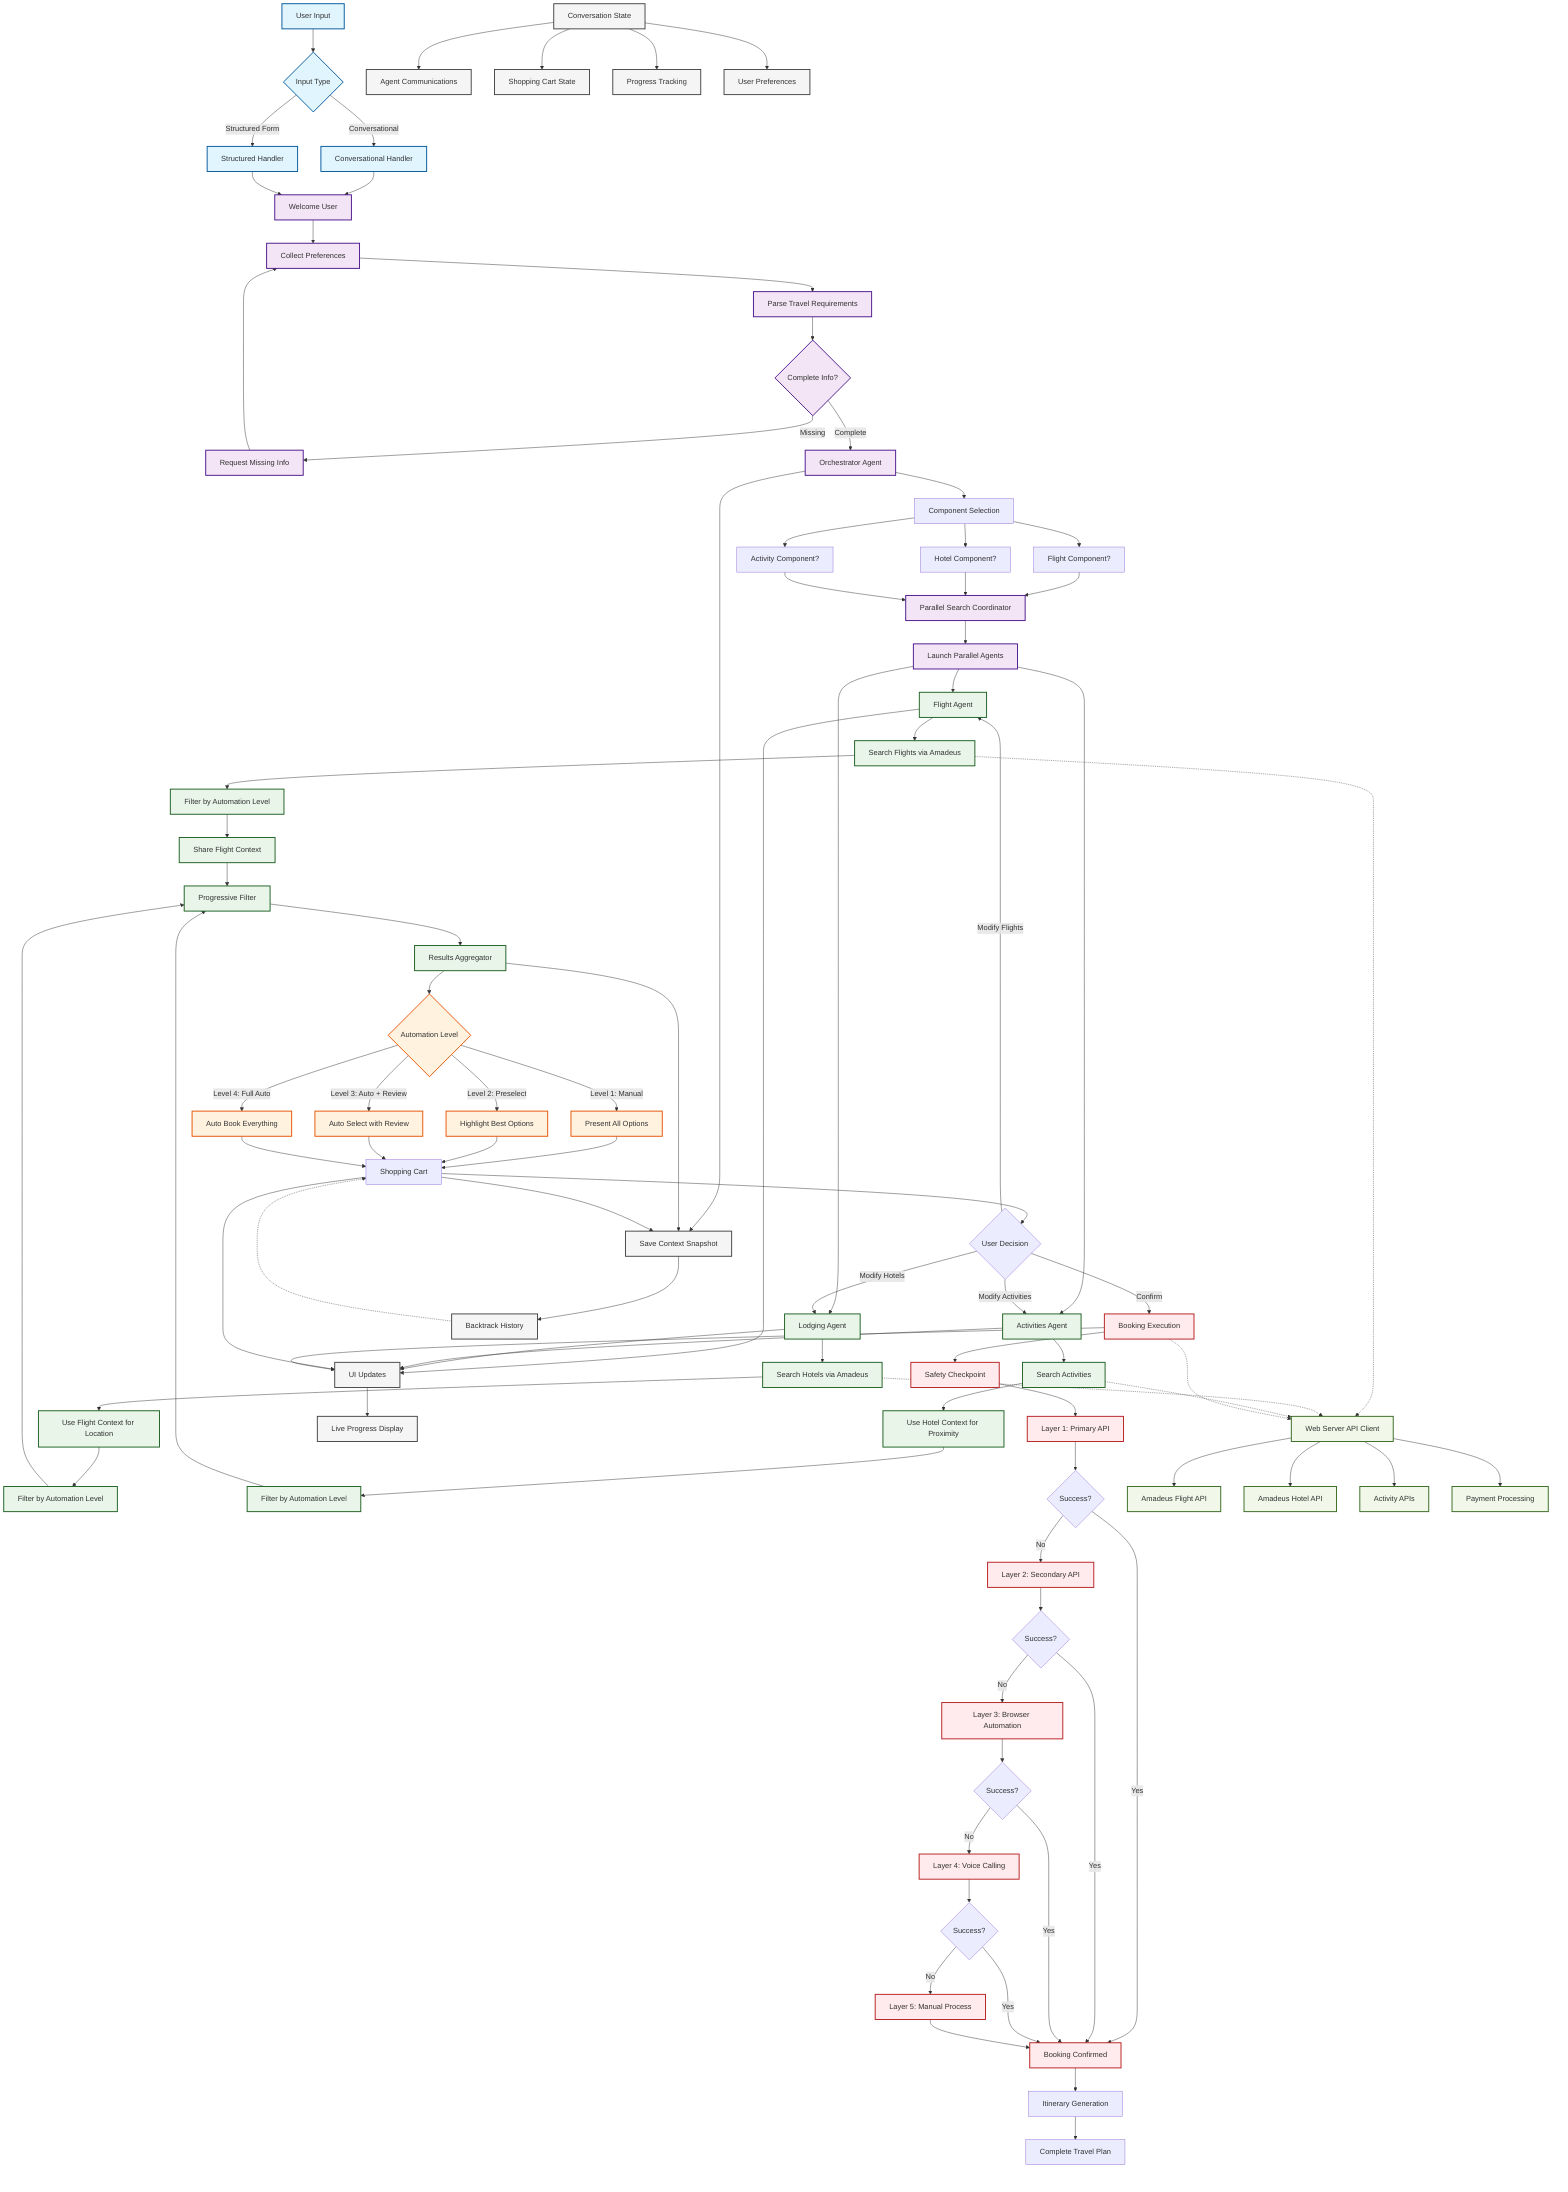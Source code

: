 graph TD
    %% User Input Entry Points
    A[User Input] --> B{Input Type}
    B -->|Conversational| C[Conversational Handler]
    B -->|Structured Form| D[Structured Handler]
    
    %% Initial Processing
    C --> E[Welcome User]
    D --> E
    E --> F[Collect Preferences]
    F --> G[Parse Travel Requirements]
    G --> H{Complete Info?}
    H -->|Missing| I[Request Missing Info]
    I --> F
    H -->|Complete| J[Orchestrator Agent]
    
    %% Component Selection
    J --> K[Component Selection]
    K --> L[Flight Component?]
    K --> M[Hotel Component?] 
    K --> N[Activity Component?]
    
    %% Parallel Agent Coordination
    L --> O[Parallel Search Coordinator]
    M --> O
    N --> O
    O --> P[Launch Parallel Agents]
    
    %% Individual Agents Running in Parallel
    P --> Q[Flight Agent]
    P --> R[Lodging Agent]
    P --> S[Activities Agent]
    
    %% Flight Agent Process
    Q --> Q1[Search Flights via Amadeus]
    Q1 --> Q2[Filter by Automation Level]
    Q2 --> Q3[Share Flight Context]
    
    %% Hotel Agent Process
    R --> R1[Search Hotels via Amadeus]
    R1 --> R2[Use Flight Context for Location]
    R2 --> R3[Filter by Automation Level]
    
    %% Activities Agent Process
    S --> S1[Search Activities]
    S1 --> S2[Use Hotel Context for Proximity]
    S2 --> S3[Filter by Automation Level]
    
    %% Results Processing
    Q3 --> T[Progressive Filter]
    R3 --> T
    S3 --> T
    T --> U[Results Aggregator]
    
    %% Automation Level Routing
    U --> V{Automation Level}
    V -->|Level 1: Manual| W[Present All Options]
    V -->|Level 2: Preselect| X[Highlight Best Options]
    V -->|Level 3: Auto + Review| Y[Auto Select with Review]
    V -->|Level 4: Full Auto| Z[Auto Book Everything]
    
    %% Shopping Cart Management
    W --> AA[Shopping Cart]
    X --> AA
    Y --> AA
    Z --> AA
    
    AA --> BB{User Decision}
    BB -->|Modify Flights| Q
    BB -->|Modify Hotels| R
    BB -->|Modify Activities| S
    BB -->|Confirm| CC[Booking Execution]
    
    %% 5-Layer Booking Fallback System
    CC --> DD[Safety Checkpoint]
    DD --> EE[Layer 1: Primary API]
    EE --> FF{Success?}
    FF -->|No| GG[Layer 2: Secondary API]
    GG --> HH{Success?}
    HH -->|No| II[Layer 3: Browser Automation]
    II --> JJ{Success?}
    JJ -->|No| KK[Layer 4: Voice Calling]
    KK --> LL{Success?}
    LL -->|No| MM[Layer 5: Manual Process]
    
    FF -->|Yes| NN[Booking Confirmed]
    HH -->|Yes| NN
    JJ -->|Yes| NN
    LL -->|Yes| NN
    MM --> NN
    
    %% Final Itinerary Generation
    NN --> OO[Itinerary Generation]
    OO --> PP[Complete Travel Plan]
    
    %% Backtracking Support
    J --> QQ[Save Context Snapshot]
    U --> QQ
    AA --> QQ
    QQ --> RR[Backtrack History]
    RR -.-> AA
    
    %% Real-time UI Updates
    Q --> SS[UI Updates]
    R --> SS
    S --> SS
    AA --> SS
    CC --> SS
    SS --> TT[Live Progress Display]
    
    %% State Management Layer
    UU[Conversation State]
    UU --> VV[Agent Communications]
    UU --> WW[Shopping Cart State]
    UU --> XX[Progress Tracking]
    UU --> YY[User Preferences]
    
    %% External API Integration
    ZZ[Web Server API Client]
    ZZ --> AAA[Amadeus Flight API]
    ZZ --> BBB[Amadeus Hotel API]
    ZZ --> CCC[Activity APIs]
    ZZ --> DDD[Payment Processing]
    
    Q1 -.-> ZZ
    R1 -.-> ZZ
    S1 -.-> ZZ
    CC -.-> ZZ
    
    %% Component Styling
    classDef userInput fill:#e1f5fe,stroke:#01579b,stroke-width:2px
    classDef orchestrator fill:#f3e5f5,stroke:#4a148c,stroke-width:2px
    classDef agents fill:#e8f5e8,stroke:#1b5e20,stroke-width:2px
    classDef automation fill:#fff3e0,stroke:#e65100,stroke-width:2px
    classDef booking fill:#ffebee,stroke:#b71c1c,stroke-width:2px
    classDef apis fill:#f1f8e9,stroke:#33691e,stroke-width:2px
    classDef state fill:#f5f5f5,stroke:#424242,stroke-width:2px
    
    class A,B,C,D userInput
    class E,F,G,H,I,J,O,P orchestrator
    class Q,R,S,Q1,Q2,Q3,R1,R2,R3,S1,S2,S3,T,U agents
    class V,W,X,Y,Z automation
    class CC,DD,EE,GG,II,KK,MM,NN booking
    class ZZ,AAA,BBB,CCC,DDD apis
    class UU,VV,WW,XX,YY,QQ,RR,SS,TT state